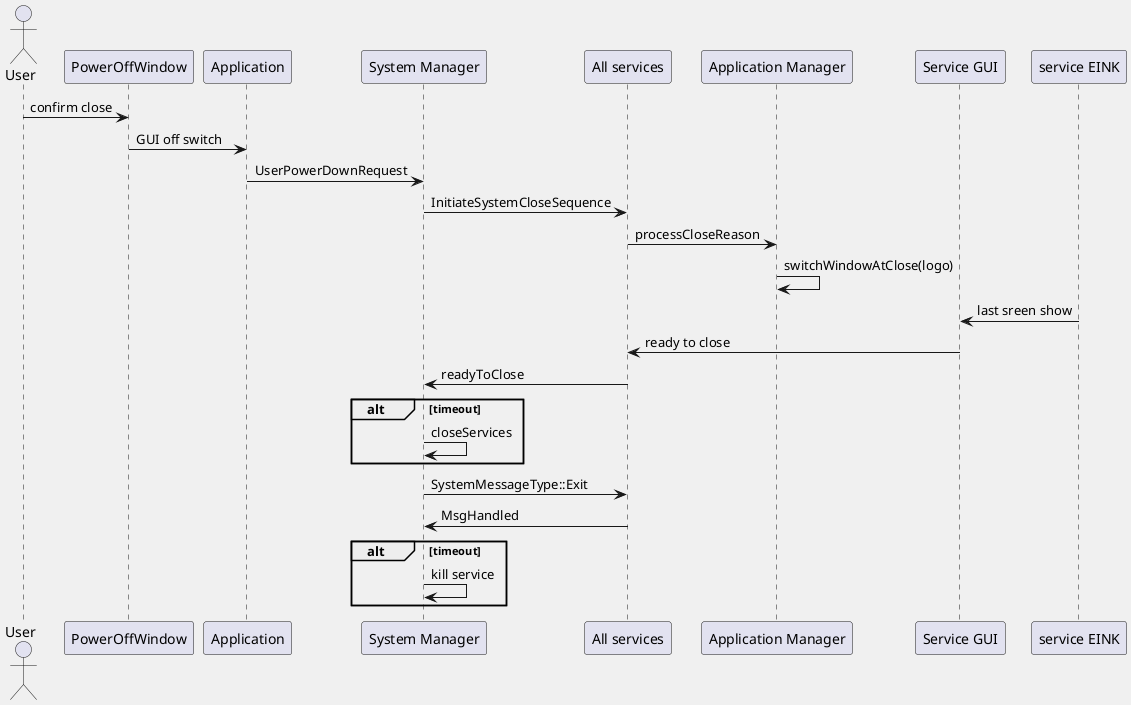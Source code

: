 @startuml
skinparam BackgroundColor F0F0F0

actor User
participant "PowerOffWindow" as poff
participant "Application" as app
participant "System Manager" as sysmgr
participant "All services" as srv
participant "Application Manager" as appmgr
participant "Service GUI" as gui
participant "service EINK" as eink

User -> poff : confirm close
poff -> app : GUI off switch
app -> sysmgr : UserPowerDownRequest
sysmgr -> srv : InitiateSystemCloseSequence

srv -> appmgr : processCloseReason
appmgr -> appmgr : switchWindowAtClose(logo)
eink -> gui : last sreen show
gui -> srv : ready to close

srv -> sysmgr : readyToClose
alt timeout
sysmgr -> sysmgr : closeServices
end
sysmgr -> srv : SystemMessageType::Exit
srv -> sysmgr : MsgHandled
alt timeout
sysmgr -> sysmgr : kill service
end

@enduml
